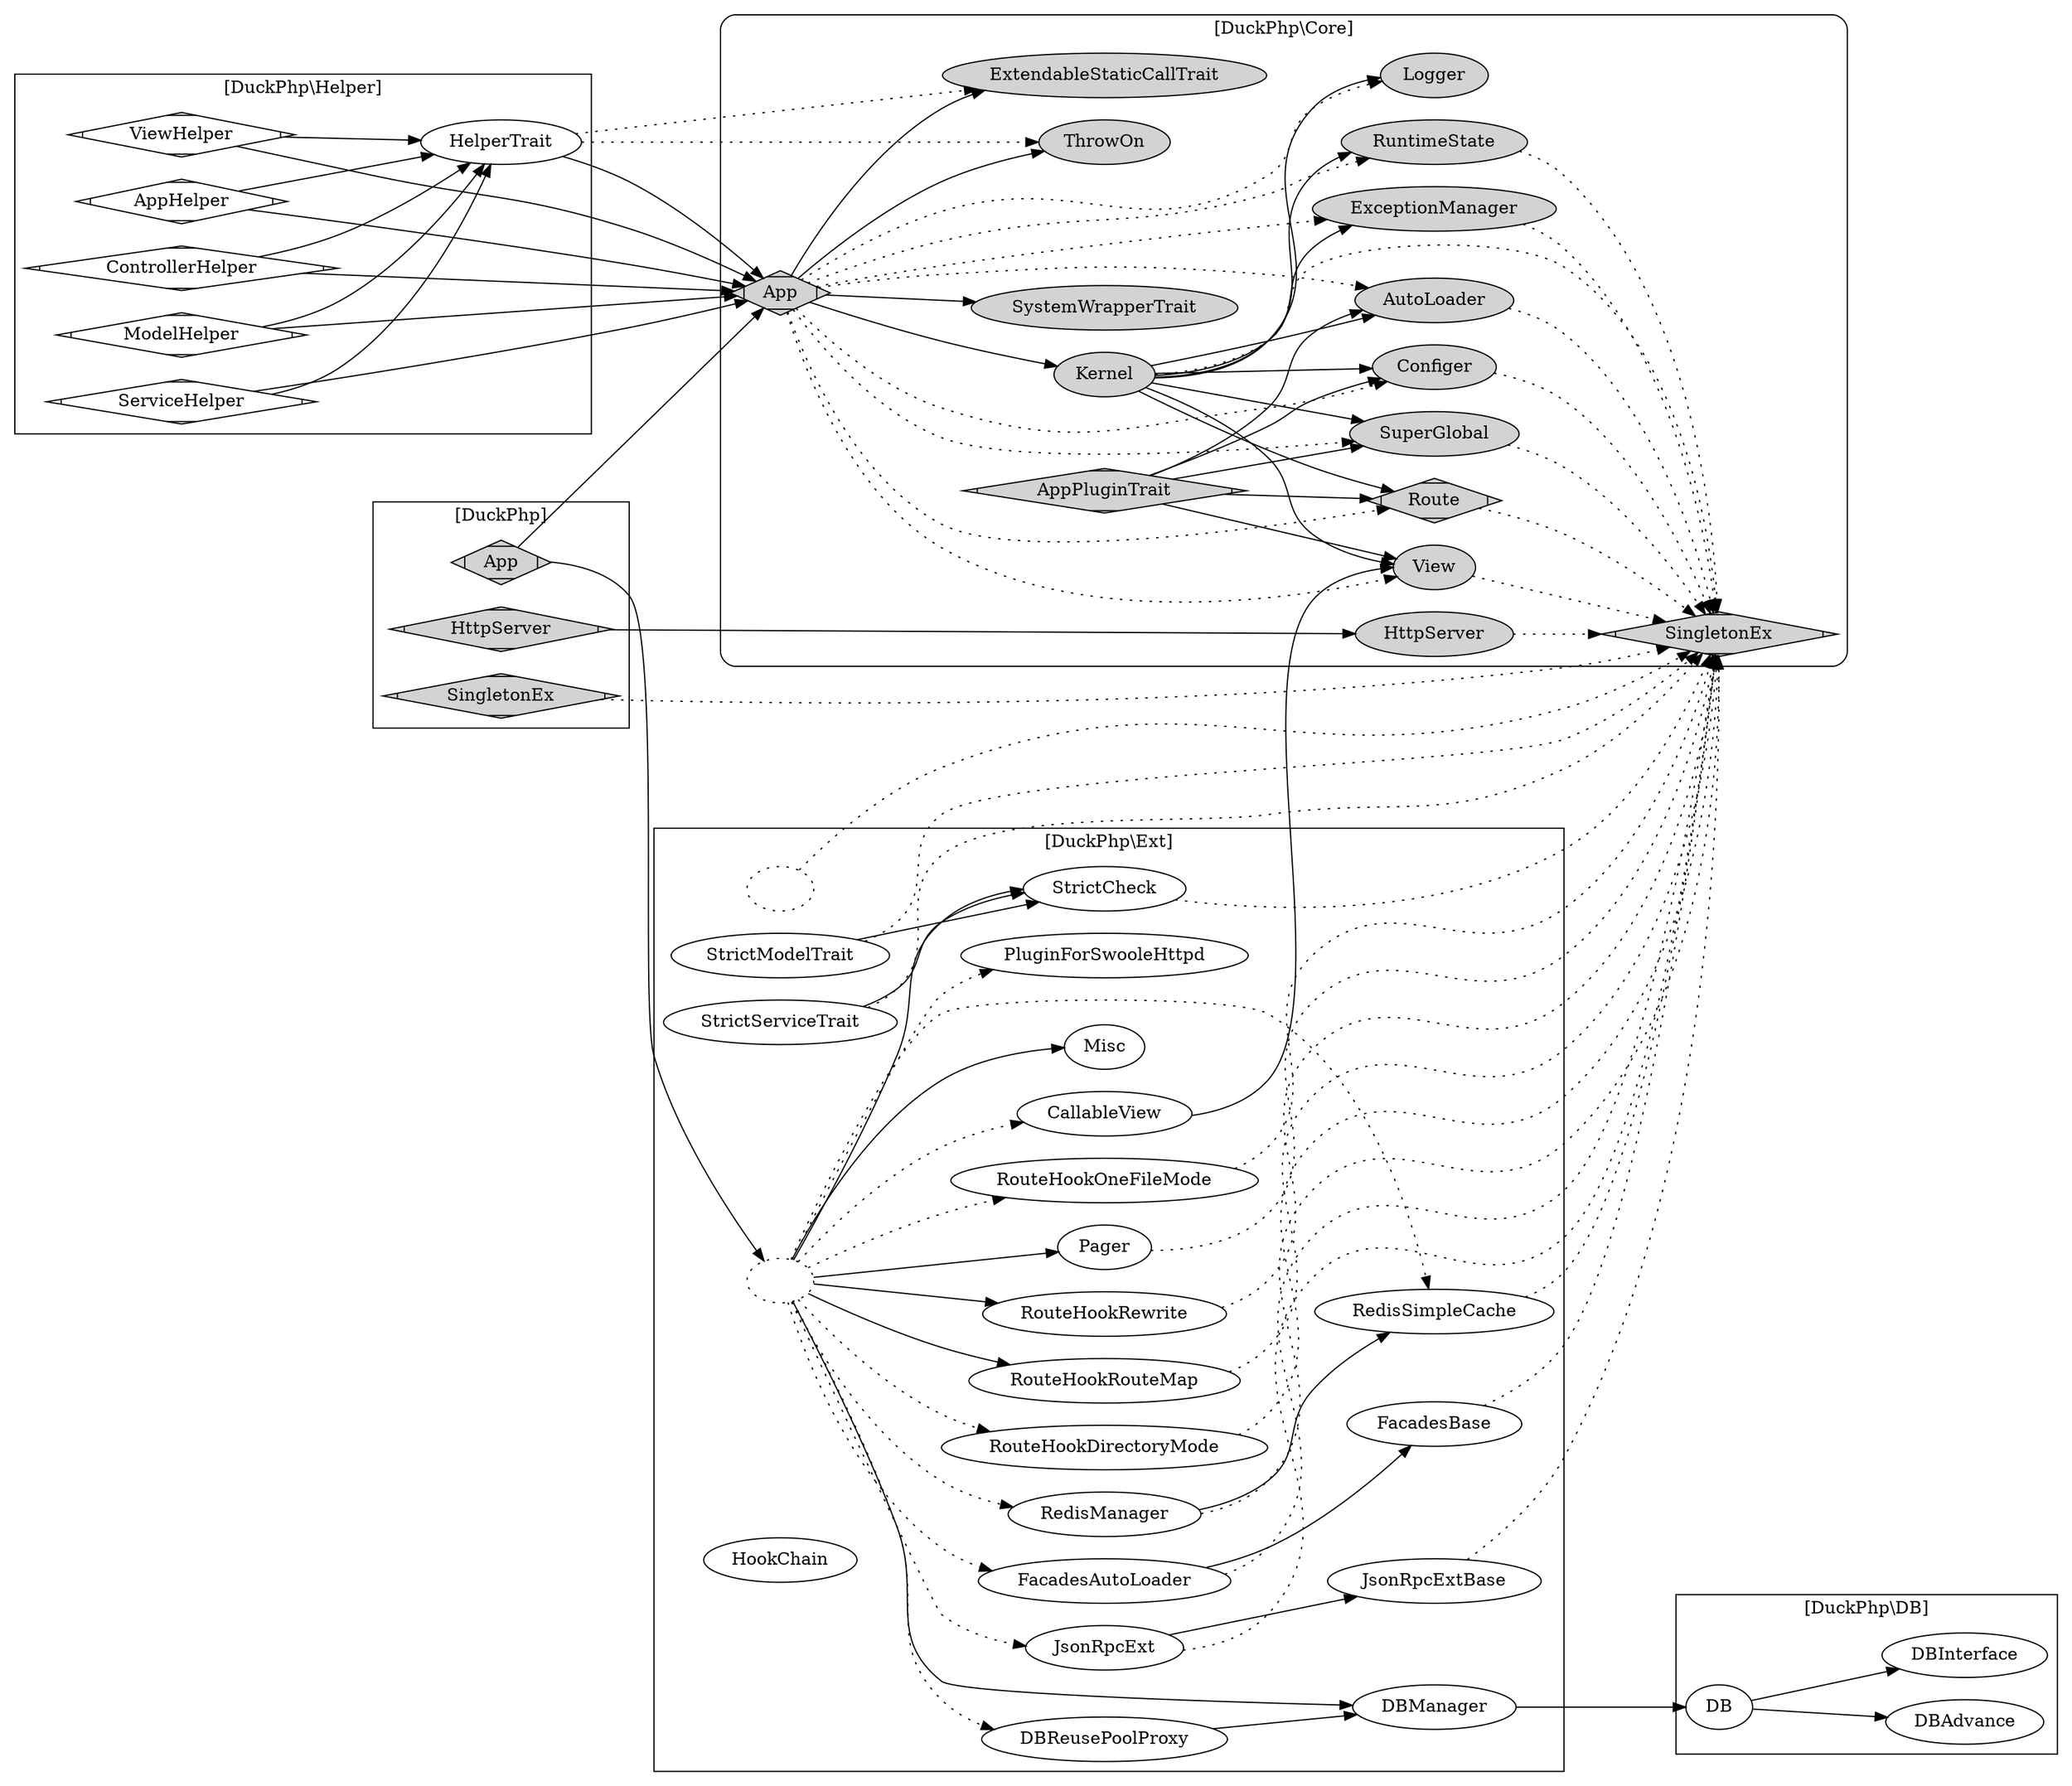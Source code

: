 digraph G{
/* This is a graphviz file */
graph [rankdir = "LR"];
    
    SingletonEx [shape=Mdiamond];
    
subgraph cluster_Core {
    style = "rounded";
    label = "[DuckPhp\\Core]";
    node [style=filled];


    Core_Kernel -> Core_SingletonEx [style="dotted"];
    Core_Kernel -> Core_AutoLoader ;
    Core_Kernel -> Core_Configer;
    Core_Kernel -> Core_Logger;
    Core_Kernel -> Core_ExceptionManager;
    Core_Kernel -> Core_Route;
    Core_Kernel -> Core_RuntimeState;
    Core_Kernel -> Core_View;
    Core_Kernel -> Core_SuperGlobal;

    
    Core_App -> Core_Kernel;
    Core_App -> Core_ThrowOn;
    Core_App -> Core_ExtendableStaticCallTrait;
    Core_App -> Core_SystemWrapperTrait;
    
    Core_App -> Core_AutoLoader [style="dotted"];
    Core_App -> Core_Configer [style="dotted"];
    Core_App -> Core_Logger [style="dotted"];
    Core_App -> Core_ExceptionManager [style="dotted"];
    Core_App -> Core_Route [style="dotted"];
    Core_App -> Core_RuntimeState [style="dotted"];
    Core_App -> Core_View [style="dotted"];
    Core_App -> Core_SuperGlobal [style="dotted"];

    Core_AutoLoader -> Core_SingletonEx [style="dotted"];
    Core_ExceptionManager -> Core_SingletonEx [style="dotted"];
    Core_View -> Core_SingletonEx [style="dotted"];
    Core_Configer -> Core_SingletonEx [style="dotted"];
    Core_Route -> Core_SingletonEx [style="dotted"];
    Core_RuntimeState -> Core_SingletonEx [style="dotted"];
    
    Core_HttpServer -> Core_SingletonEx [style="dotted"];
    Core_SuperGlobal -> Core_SingletonEx [style="dotted"];


    Core_AppPluginTrait -> Core_AutoLoader;
    Core_AppPluginTrait -> Core_Configer;
    Core_AppPluginTrait -> Core_View;
    Core_AppPluginTrait -> Core_Route;
    Core_AppPluginTrait -> Core_SuperGlobal;


    Core_AppPluginTrait [label="AppPluginTrait";shape=Mdiamond];

    Core_App [label="App";shape=Mdiamond];
    Core_Kernel [label="Kernel"];
    Core_SingletonEx [label="SingletonEx";shape=Mdiamond];
    Core_AutoLoader [label="AutoLoader"];
    Core_ExceptionManager [label="ExceptionManager"];
    Core_View [label="View"];
    Core_Configer [label="Configer"];
    Core_Logger [label="Logger"];
    Core_Route [label="Route";shape=Mdiamond];
    Core_RuntimeState [label="RuntimeState"];
    Core_SystemWrapperTrait [label="SystemWrapperTrait"];
    
    Core_HttpServer [label="HttpServer"];
    Core_SuperGlobal [label="SuperGlobal"];

    Core_ExtendableStaticCallTrait [label="ExtendableStaticCallTrait"];
    
    Core_ThrowOn [label="ThrowOn"];
    
}




subgraph cluster_Helper {
    label = "[DuckPhp\\Helper]";
    AppHelper -> Core_App; 
    ControllerHelper -> Core_App; 
    ModelHelper -> Core_App; 
    ServiceHelper -> Core_App; 
    ViewHelper -> Core_App; 
    HelperTrait -> Core_App;
    HelperTrait -> Core_ExtendableStaticCallTrait [style="dotted"];
    HelperTrait -> Core_ThrowOn [style="dotted"];
    
    AppHelper -> HelperTrait; 
    ControllerHelper -> HelperTrait; 
    ModelHelper -> HelperTrait; 
    ServiceHelper -> HelperTrait; 
    ViewHelper -> HelperTrait; 

    AppHelper [label="AppHelper";shape=Mdiamond];
    ControllerHelper [label="ControllerHelper";shape=Mdiamond];
    ModelHelper [label="ModelHelper";shape=Mdiamond];
    ServiceHelper [label="ServiceHelper";shape=Mdiamond];
    ViewHelper [label="ViewHelper";shape=Mdiamond];


}




subgraph cluster_DB {
    label = "[DuckPhp\\DB]";

    DB_DB -> DB_DBAdvance;
    DB_DB -> DB_DBInterface;

    DB_DB [label="DB"];
    DB_DBAdvance [label="DBAdvance"];
    DB_DBInterface [label="DBInterface"];

}



subgraph cluster_Ext {
label = "[DuckPhp\\Ext]";
    Ext [label="";style="dotted"];
    
    Ext -> CallableView [style="dotted"];  CallableView -> Core_View;
    Ext -> DBManager -> DB_DB;
    Ext -> DBReusePoolProxy [style="dotted"];
    
    Ext -> FacadesAutoLoader [style="dotted"];
    Ext -> JsonRpcExt [style="dotted"] ;

    Ext -> Misc
    Ext -> Pager ;
    Ext -> PluginForSwooleHttpd [style="dotted"];
    Ext -> RouteHookRewrite;
    Ext -> RouteHookRouteMap;
    Ext -> StrictCheck;
    
    Ext -> RedisManager [style="dotted"];
    Ext -> RedisSimpleCache [style="dotted"];
    Ext -> RouteHookDirectoryMode [style="dotted"];
    Ext -> RouteHookOneFileMode [style="dotted"];
    
    DBReusePoolProxy ->DBManager; 
    JsonRpcExt -> JsonRpcExtBase ;
    JsonRpcExt -> Core_SingletonEx [style="dotted"];
    JsonRpcExtBase -> Core_SingletonEx [style="dotted"];

    FacadesAutoLoader ->FacadesBase ;
    FacadesAutoLoader -> Core_SingletonEx [style="dotted"];
    FacadesBase -> Core_SingletonEx [style="dotted"];
    
    _holder -> Core_SingletonEx [style="dotted"];
    _holder[label="";style="dotted"];
    
    Pager -> Core_SingletonEx [style="dotted"]; 
    
    RedisManager -> RedisSimpleCache;
    RedisManager -> Core_SingletonEx [style="dotted"]; 
    RedisSimpleCache -> Core_SingletonEx [style="dotted"]; 
    
    RouteHookDirectoryMode -> Core_SingletonEx [style="dotted"]; 
    RouteHookOneFileMode -> Core_SingletonEx [style="dotted"];
    
    RouteHookRewrite -> Core_SingletonEx[style="dotted"]; 
    RouteHookRouteMap -> Core_SingletonEx [style="dotted"]; 

    StrictCheck -> Core_SingletonEx [style="dotted"]; 
    
    StrictModelTrait -> Core_SingletonEx [style="dotted"]; 
    StrictServiceTrait -> Core_SingletonEx [style="dotted"];

    StrictModelTrait -> StrictCheck; 
    StrictServiceTrait -> StrictCheck; 
    
    Core_HookChain [label="HookChain"];

}
subgraph cluster_DuckPhp {
    label = "[DuckPhp]";
        node [style=filled];

    HttpServer -> Core_HttpServer;
    App -> Core_App;
    SingletonEx -> Core_SingletonEx [style="dotted"];
    
    App -> Ext;

    App [shape=Mdiamond];
    HttpServer [shape=Mdiamond];
    
    SingletonEx [style=filled,shape=Mdiamond] ;
}

}
